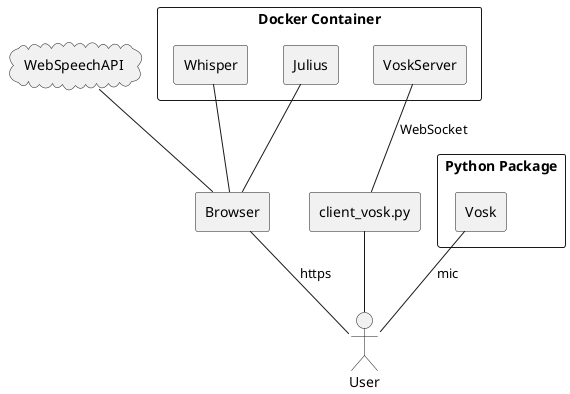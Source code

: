 @startuml システム構成

actor User
rectangle Browser

rectangle docker as "Docker Container" {
    rectangle Julius
    rectangle Whisper
    rectangle VoskServer
}
rectangle pip as "Python Package" {
    rectangle Vosk
}

cloud WebSpeechAPI


User -up- Browser : https
Browser -up- Julius
Browser -up- Whisper
Browser -up- WebSpeechAPI

rectangle client_vosk as "client_vosk.py"

User -up- Vosk : mic
User -up- client_vosk
client_vosk -up- VoskServer : WebSocket

@enduml
